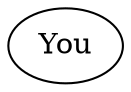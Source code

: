 digraph "" {
	graph [bb="0,0,55.33,36"];
	node [label="\N"];
	You	 [height=0.5,
		pos="27.665,18",
		width=0.76847];
}
